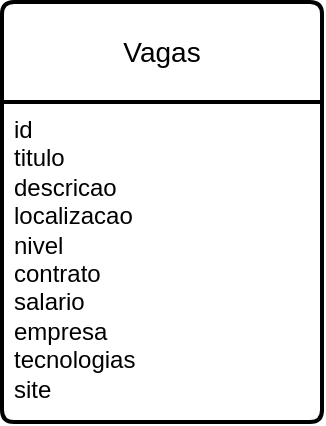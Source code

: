 <mxfile version="22.1.3" type="device">
  <diagram name="Página-1" id="U6DR1OT3KMBMwhjoJ76m">
    <mxGraphModel dx="607" dy="359" grid="1" gridSize="10" guides="1" tooltips="1" connect="1" arrows="1" fold="1" page="1" pageScale="1" pageWidth="827" pageHeight="1169" math="0" shadow="0">
      <root>
        <mxCell id="0" />
        <mxCell id="1" parent="0" />
        <mxCell id="YceY9LNHoyEGBcAT6eJ0-5" value="Vagas" style="swimlane;childLayout=stackLayout;horizontal=1;startSize=50;horizontalStack=0;rounded=1;fontSize=14;fontStyle=0;strokeWidth=2;resizeParent=0;resizeLast=1;shadow=0;dashed=0;align=center;arcSize=4;whiteSpace=wrap;html=1;" vertex="1" parent="1">
          <mxGeometry x="240" y="50" width="160" height="210" as="geometry" />
        </mxCell>
        <mxCell id="YceY9LNHoyEGBcAT6eJ0-6" value="id&lt;br&gt;titulo&lt;br&gt;descricao&lt;br&gt;localizacao&lt;br&gt;nivel&lt;br&gt;contrato&lt;br&gt;salario&lt;br&gt;empresa&lt;br&gt;tecnologias&lt;br&gt;site" style="align=left;strokeColor=none;fillColor=none;spacingLeft=4;fontSize=12;verticalAlign=top;resizable=0;rotatable=0;part=1;html=1;" vertex="1" parent="YceY9LNHoyEGBcAT6eJ0-5">
          <mxGeometry y="50" width="160" height="160" as="geometry" />
        </mxCell>
      </root>
    </mxGraphModel>
  </diagram>
</mxfile>
